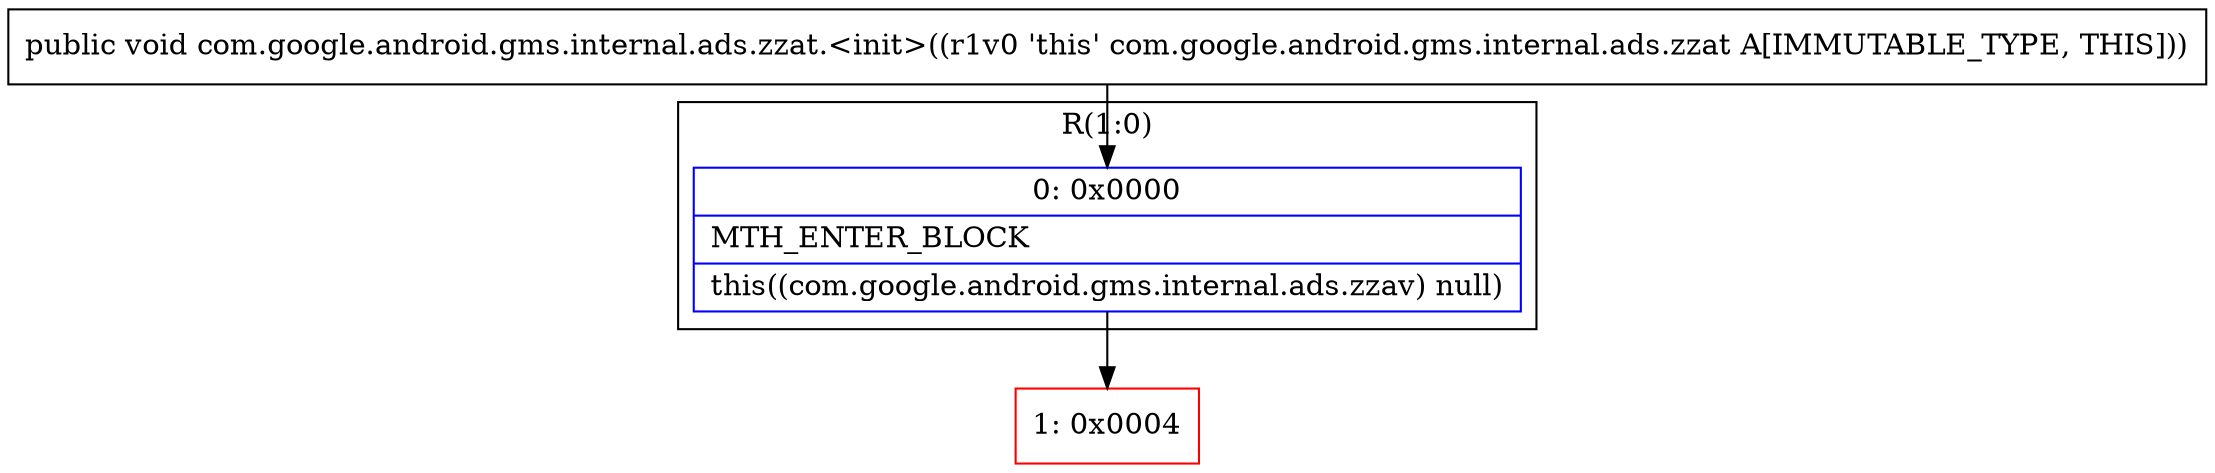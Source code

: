 digraph "CFG forcom.google.android.gms.internal.ads.zzat.\<init\>()V" {
subgraph cluster_Region_56574256 {
label = "R(1:0)";
node [shape=record,color=blue];
Node_0 [shape=record,label="{0\:\ 0x0000|MTH_ENTER_BLOCK\l|this((com.google.android.gms.internal.ads.zzav) null)\l}"];
}
Node_1 [shape=record,color=red,label="{1\:\ 0x0004}"];
MethodNode[shape=record,label="{public void com.google.android.gms.internal.ads.zzat.\<init\>((r1v0 'this' com.google.android.gms.internal.ads.zzat A[IMMUTABLE_TYPE, THIS])) }"];
MethodNode -> Node_0;
Node_0 -> Node_1;
}

